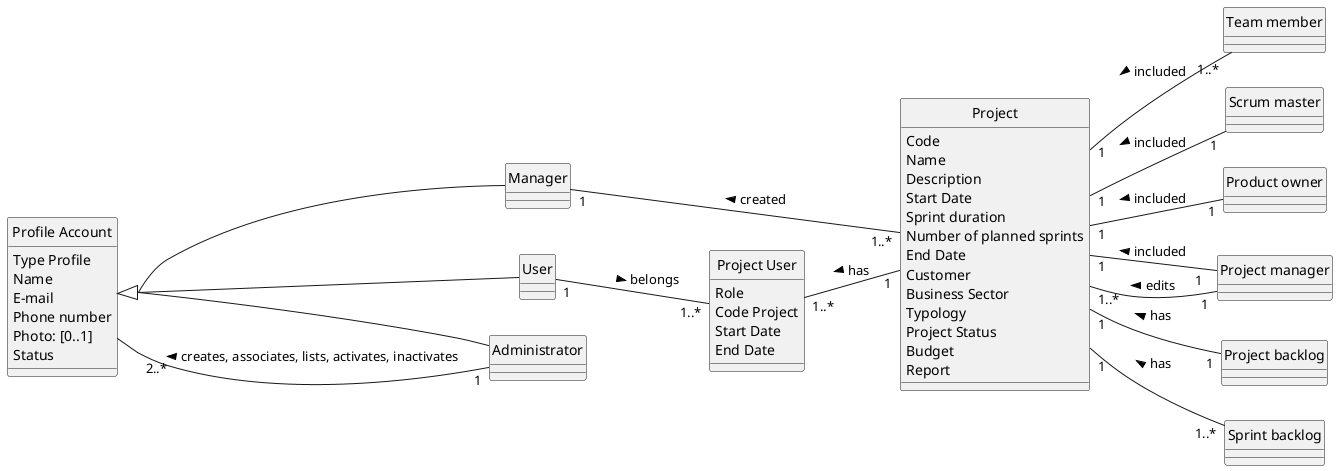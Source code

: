 @startuml
skinparam style strictuml
left to right direction
skinparam groupInheritance 3

 class "Profile Account" as Profile {
   Type Profile
   Name
   E-mail
   Phone number
   Photo: [0..1]
   'the [0..1] in Photo indicates an optional value, see Craig 2004, p.121
   Status
 }

  class "Project User" {
  Role
  Code Project
  Start Date
  End Date
  }

 class Project{
 Code
 Name
 Description
 Start Date
 Sprint duration
 Number of planned sprints
 End Date
 Customer
 Business Sector
 Typology
 Project Status
 Budget
 Report
}

Profile <|-- Manager
Profile <|-- User
Profile <|-- Administrator

Administrator "1" -- "2..*" Profile: creates, associates, lists, activates, inactivates >
Manager "1"--- "1..*" Project: created <
User "1" -- "1..*" "Project User": belongs >
"Project User" "1..*" -- "1" Project : has <
Project "1" -- "1..*" "Team member": included <
Project "1" -- "1" "Scrum master": included <
Project "1" -- "1" "Product owner": included <
Project "1" -- "1  " "Project manager": included <
Project "1" -- "1" "Project backlog": has <
Project "1" -- "1..*" "Sprint backlog": has <
"Project manager" "1" -- "1..*" Project: edits >
@enduml